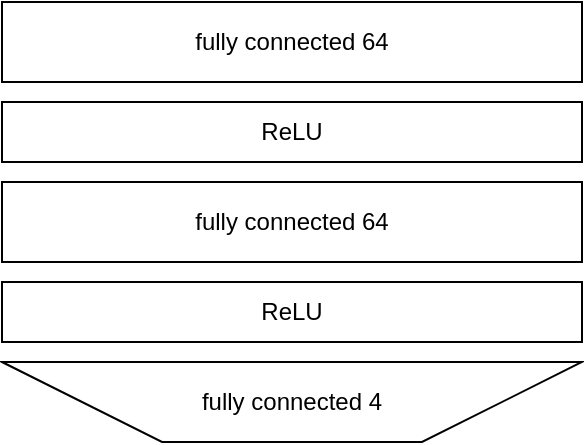 <mxfile version="13.9.9" type="device"><diagram id="nrrJYcv0uq59VwbDgAv4" name="Seite-1"><mxGraphModel dx="1102" dy="717" grid="1" gridSize="10" guides="1" tooltips="1" connect="1" arrows="1" fold="1" page="1" pageScale="1" pageWidth="827" pageHeight="1169" math="0" shadow="0"><root><mxCell id="0"/><mxCell id="1" parent="0"/><mxCell id="7rkPtfT4w0qTKY7EhR4C-1" value="fully connected 64" style="rounded=0;whiteSpace=wrap;html=1;" vertex="1" parent="1"><mxGeometry x="350" y="340" width="290" height="40" as="geometry"/></mxCell><mxCell id="7rkPtfT4w0qTKY7EhR4C-2" value="ReLU" style="rounded=0;whiteSpace=wrap;html=1;" vertex="1" parent="1"><mxGeometry x="350" y="390" width="290" height="30" as="geometry"/></mxCell><mxCell id="7rkPtfT4w0qTKY7EhR4C-3" value="fully connected 64" style="rounded=0;whiteSpace=wrap;html=1;" vertex="1" parent="1"><mxGeometry x="350" y="430" width="290" height="40" as="geometry"/></mxCell><mxCell id="7rkPtfT4w0qTKY7EhR4C-4" value="ReLU" style="rounded=0;whiteSpace=wrap;html=1;" vertex="1" parent="1"><mxGeometry x="350" y="480" width="290" height="30" as="geometry"/></mxCell><mxCell id="7rkPtfT4w0qTKY7EhR4C-7" value="fully connected 4" style="shape=trapezoid;perimeter=trapezoidPerimeter;whiteSpace=wrap;html=1;fixedSize=1;flipH=0;flipV=1;size=80;" vertex="1" parent="1"><mxGeometry x="350" y="520" width="290" height="40" as="geometry"/></mxCell></root></mxGraphModel></diagram></mxfile>